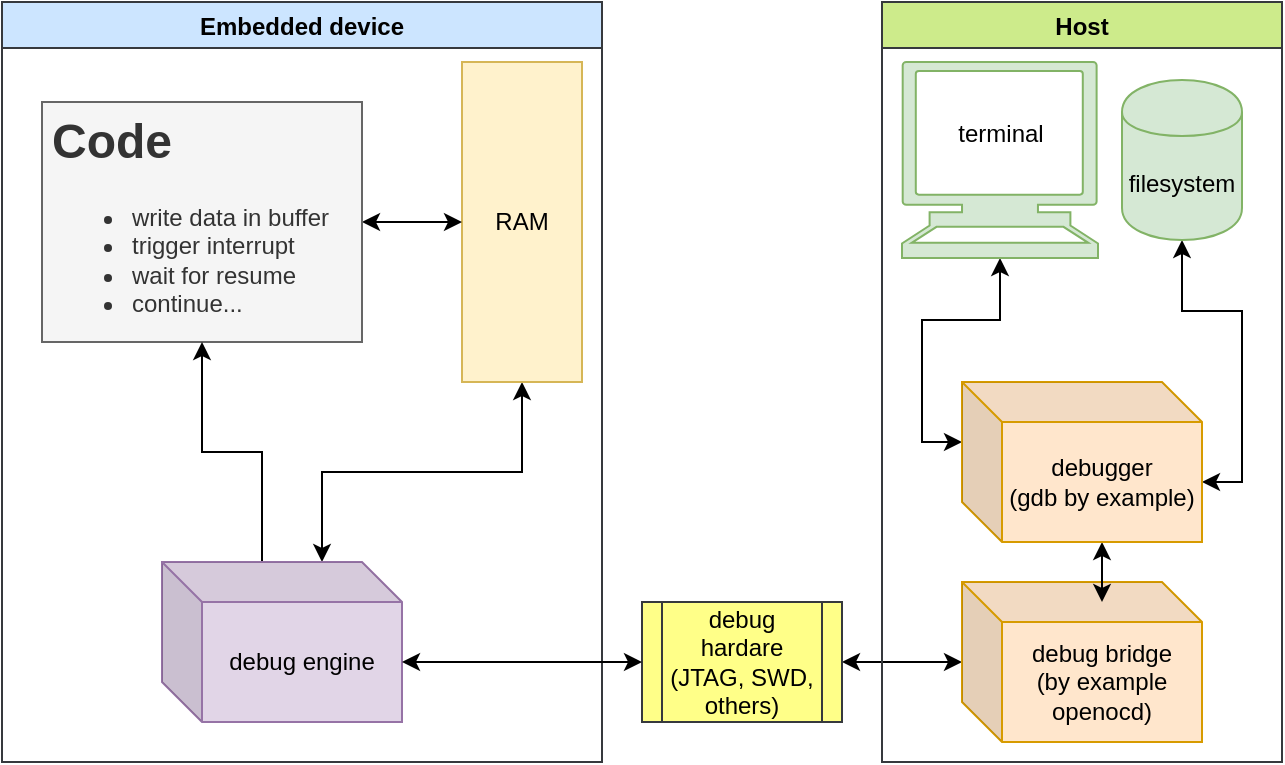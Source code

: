 <mxfile version="13.4.5" type="device"><diagram id="eAur5yBqE2nDE7_NqBV6" name="Page-1"><mxGraphModel dx="812" dy="541" grid="1" gridSize="10" guides="1" tooltips="1" connect="1" arrows="1" fold="1" page="1" pageScale="1" pageWidth="700" pageHeight="700" math="0" shadow="0"><root><mxCell id="0"/><mxCell id="1" parent="0"/><mxCell id="wtKf38aV__1MbxChtWk5-3" value="Embedded device" style="swimlane;strokeColor=#36393d;fillColor=#cce5ff;" parent="1" vertex="1"><mxGeometry x="10" y="10" width="300" height="380" as="geometry"/></mxCell><mxCell id="wtKf38aV__1MbxChtWk5-7" style="edgeStyle=orthogonalEdgeStyle;rounded=0;orthogonalLoop=1;jettySize=auto;html=1;exitX=0.5;exitY=1;exitDx=0;exitDy=0;startArrow=classic;startFill=1;" parent="wtKf38aV__1MbxChtWk5-3" source="wtKf38aV__1MbxChtWk5-1" target="wtKf38aV__1MbxChtWk5-5" edge="1"><mxGeometry relative="1" as="geometry"><Array as="points"><mxPoint x="260" y="235"/><mxPoint x="160" y="235"/></Array></mxGeometry></mxCell><mxCell id="wtKf38aV__1MbxChtWk5-1" value="RAM" style="rounded=0;whiteSpace=wrap;html=1;fillColor=#fff2cc;strokeColor=#d6b656;" parent="wtKf38aV__1MbxChtWk5-3" vertex="1"><mxGeometry x="230" y="30" width="60" height="160" as="geometry"/></mxCell><mxCell id="wtKf38aV__1MbxChtWk5-11" style="edgeStyle=orthogonalEdgeStyle;rounded=0;orthogonalLoop=1;jettySize=auto;html=1;exitX=1;exitY=0.5;exitDx=0;exitDy=0;startArrow=classic;startFill=1;" parent="wtKf38aV__1MbxChtWk5-3" source="wtKf38aV__1MbxChtWk5-2" target="wtKf38aV__1MbxChtWk5-1" edge="1"><mxGeometry relative="1" as="geometry"/></mxCell><mxCell id="wtKf38aV__1MbxChtWk5-2" value="&lt;h1&gt;Code&lt;/h1&gt;&lt;p&gt;&lt;ul&gt;&lt;li&gt;write data in buffer&lt;/li&gt;&lt;li&gt;trigger interrupt&lt;/li&gt;&lt;li&gt;wait for resume&lt;/li&gt;&lt;li&gt;continue...&lt;/li&gt;&lt;/ul&gt;&lt;/p&gt;" style="text;html=1;fillColor=#f5f5f5;spacing=5;spacingTop=-20;whiteSpace=wrap;overflow=hidden;rounded=0;strokeColor=#666666;fontColor=#333333;" parent="wtKf38aV__1MbxChtWk5-3" vertex="1"><mxGeometry x="20" y="50" width="160" height="120" as="geometry"/></mxCell><mxCell id="wtKf38aV__1MbxChtWk5-6" style="edgeStyle=orthogonalEdgeStyle;rounded=0;orthogonalLoop=1;jettySize=auto;html=1;exitX=0;exitY=0;exitDx=50;exitDy=0;exitPerimeter=0;entryX=0.5;entryY=1;entryDx=0;entryDy=0;" parent="wtKf38aV__1MbxChtWk5-3" source="wtKf38aV__1MbxChtWk5-5" target="wtKf38aV__1MbxChtWk5-2" edge="1"><mxGeometry relative="1" as="geometry"/></mxCell><mxCell id="wtKf38aV__1MbxChtWk5-5" value="debug engine" style="shape=cube;whiteSpace=wrap;html=1;boundedLbl=1;backgroundOutline=1;darkOpacity=0.05;darkOpacity2=0.1;strokeColor=#9673a6;fillColor=#e1d5e7;" parent="wtKf38aV__1MbxChtWk5-3" vertex="1"><mxGeometry x="80" y="280" width="120" height="80" as="geometry"/></mxCell><mxCell id="wtKf38aV__1MbxChtWk5-16" style="edgeStyle=orthogonalEdgeStyle;rounded=0;orthogonalLoop=1;jettySize=auto;html=1;exitX=1;exitY=0.5;exitDx=0;exitDy=0;startArrow=classic;startFill=1;" parent="1" source="wtKf38aV__1MbxChtWk5-8" target="wtKf38aV__1MbxChtWk5-14" edge="1"><mxGeometry relative="1" as="geometry"/></mxCell><mxCell id="wtKf38aV__1MbxChtWk5-8" value="debug&lt;br&gt;hardare&lt;br&gt;(JTAG, SWD,&lt;br&gt;others)" style="shape=process;whiteSpace=wrap;html=1;backgroundOutline=1;strokeColor=#36393d;fillColor=#ffff88;" parent="1" vertex="1"><mxGeometry x="330" y="310" width="100" height="60" as="geometry"/></mxCell><mxCell id="wtKf38aV__1MbxChtWk5-9" style="edgeStyle=orthogonalEdgeStyle;rounded=0;orthogonalLoop=1;jettySize=auto;html=1;exitX=0;exitY=0;exitDx=120;exitDy=50;exitPerimeter=0;entryX=0;entryY=0.5;entryDx=0;entryDy=0;startArrow=classic;startFill=1;" parent="1" source="wtKf38aV__1MbxChtWk5-5" target="wtKf38aV__1MbxChtWk5-8" edge="1"><mxGeometry relative="1" as="geometry"/></mxCell><mxCell id="wtKf38aV__1MbxChtWk5-12" value="Host" style="swimlane;strokeColor=#36393d;fillColor=#cdeb8b;" parent="1" vertex="1"><mxGeometry x="450" y="10" width="200" height="380" as="geometry"/></mxCell><mxCell id="wtKf38aV__1MbxChtWk5-14" value="debug bridge&lt;br&gt;(by example openocd)" style="shape=cube;whiteSpace=wrap;html=1;boundedLbl=1;backgroundOutline=1;darkOpacity=0.05;darkOpacity2=0.1;strokeColor=#d79b00;fillColor=#ffe6cc;" parent="wtKf38aV__1MbxChtWk5-12" vertex="1"><mxGeometry x="40" y="290" width="120" height="80" as="geometry"/></mxCell><mxCell id="wtKf38aV__1MbxChtWk5-17" style="edgeStyle=orthogonalEdgeStyle;rounded=0;orthogonalLoop=1;jettySize=auto;html=1;exitX=0;exitY=0;exitDx=70;exitDy=80;exitPerimeter=0;startArrow=classic;startFill=1;" parent="wtKf38aV__1MbxChtWk5-12" source="wtKf38aV__1MbxChtWk5-15" edge="1"><mxGeometry relative="1" as="geometry"><mxPoint x="110" y="300" as="targetPoint"/></mxGeometry></mxCell><mxCell id="wtKf38aV__1MbxChtWk5-19" style="edgeStyle=orthogonalEdgeStyle;rounded=0;orthogonalLoop=1;jettySize=auto;html=1;exitX=0;exitY=0;exitDx=0;exitDy=30;exitPerimeter=0;entryX=0.5;entryY=1;entryDx=0;entryDy=0;entryPerimeter=0;startArrow=classic;startFill=1;" parent="wtKf38aV__1MbxChtWk5-12" source="wtKf38aV__1MbxChtWk5-15" target="wtKf38aV__1MbxChtWk5-18" edge="1"><mxGeometry relative="1" as="geometry"/></mxCell><mxCell id="wtKf38aV__1MbxChtWk5-21" style="edgeStyle=orthogonalEdgeStyle;rounded=0;orthogonalLoop=1;jettySize=auto;html=1;exitX=0;exitY=0;exitDx=120;exitDy=50;exitPerimeter=0;entryX=0.5;entryY=1;entryDx=0;entryDy=0;startArrow=classic;startFill=1;" parent="wtKf38aV__1MbxChtWk5-12" source="wtKf38aV__1MbxChtWk5-15" target="wtKf38aV__1MbxChtWk5-20" edge="1"><mxGeometry relative="1" as="geometry"/></mxCell><mxCell id="wtKf38aV__1MbxChtWk5-15" value="debugger&lt;br&gt;(gdb by example)" style="shape=cube;whiteSpace=wrap;html=1;boundedLbl=1;backgroundOutline=1;darkOpacity=0.05;darkOpacity2=0.1;strokeColor=#d79b00;fillColor=#ffe6cc;" parent="wtKf38aV__1MbxChtWk5-12" vertex="1"><mxGeometry x="40" y="190" width="120" height="80" as="geometry"/></mxCell><mxCell id="wtKf38aV__1MbxChtWk5-18" value="terminal" style="shape=mxgraph.signs.tech.computer;html=1;fillColor=#d5e8d4;strokeColor=#82b366;verticalLabelPosition=middle;verticalAlign=middle;align=center;labelPosition=center;spacingBottom=26;" parent="wtKf38aV__1MbxChtWk5-12" vertex="1"><mxGeometry x="10" y="30" width="98" height="98" as="geometry"/></mxCell><mxCell id="wtKf38aV__1MbxChtWk5-20" value="filesystem" style="shape=cylinder;whiteSpace=wrap;html=1;boundedLbl=1;backgroundOutline=1;strokeColor=#82b366;fillColor=#d5e8d4;" parent="wtKf38aV__1MbxChtWk5-12" vertex="1"><mxGeometry x="120" y="39" width="60" height="80" as="geometry"/></mxCell></root></mxGraphModel></diagram></mxfile>